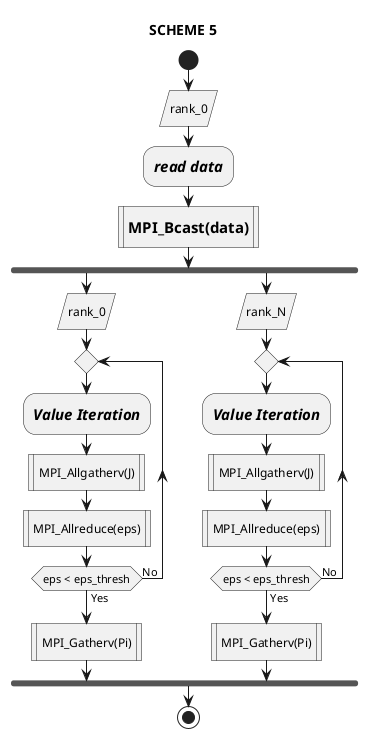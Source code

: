 @startuml
'left to right direction
' Horizontal lines: -->, <--, <-->'
title SCHEME 5
start
    :rank_0/
    :<size:15><i><b>read data</b></i></size>;
:<size:15><b>MPI_Bcast(data)</b></size>|
fork
    :rank_0/
repeat
    :<size:15><i><b>Value Iteration</b></i></size>;
    :MPI_Allgatherv(J)|
    :MPI_Allreduce(eps)|
repeat while (eps < eps_thresh) is (No) not (Yes)
:MPI_Gatherv(Pi)|
fork again
    :rank_N/
repeat
    :<size:15><i><b>Value Iteration</b></i></size>;
    :MPI_Allgatherv(J)|
    :MPI_Allreduce(eps)|
repeat while (eps < eps_thresh) is (No) not (Yes)
:MPI_Gatherv(Pi)|
end fork
stop

@enduml